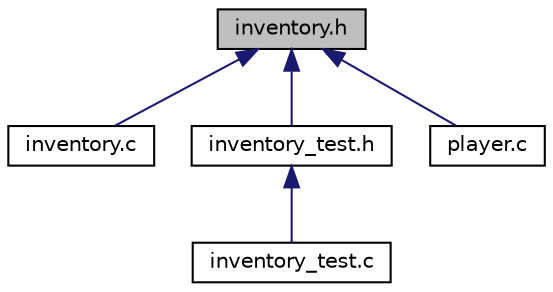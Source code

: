 digraph "inventory.h"
{
 // LATEX_PDF_SIZE
  edge [fontname="Helvetica",fontsize="10",labelfontname="Helvetica",labelfontsize="10"];
  node [fontname="Helvetica",fontsize="10",shape=record];
  Node1 [label="inventory.h",height=0.2,width=0.4,color="black", fillcolor="grey75", style="filled", fontcolor="black",tooltip="It defines the inventory interface."];
  Node1 -> Node2 [dir="back",color="midnightblue",fontsize="10",style="solid",fontname="Helvetica"];
  Node2 [label="inventory.c",height=0.2,width=0.4,color="black", fillcolor="white", style="filled",URL="$inventory_8c.html",tooltip="It implements the inventory module."];
  Node1 -> Node3 [dir="back",color="midnightblue",fontsize="10",style="solid",fontname="Helvetica"];
  Node3 [label="inventory_test.h",height=0.2,width=0.4,color="black", fillcolor="white", style="filled",URL="$inventory__test_8h.html",tooltip="It declares the tests for the inventory module."];
  Node3 -> Node4 [dir="back",color="midnightblue",fontsize="10",style="solid",fontname="Helvetica"];
  Node4 [label="inventory_test.c",height=0.2,width=0.4,color="black", fillcolor="white", style="filled",URL="$inventory__test_8c.html",tooltip="It tests inventory module."];
  Node1 -> Node5 [dir="back",color="midnightblue",fontsize="10",style="solid",fontname="Helvetica"];
  Node5 [label="player.c",height=0.2,width=0.4,color="black", fillcolor="white", style="filled",URL="$player_8c.html",tooltip="It implements the player module."];
}
